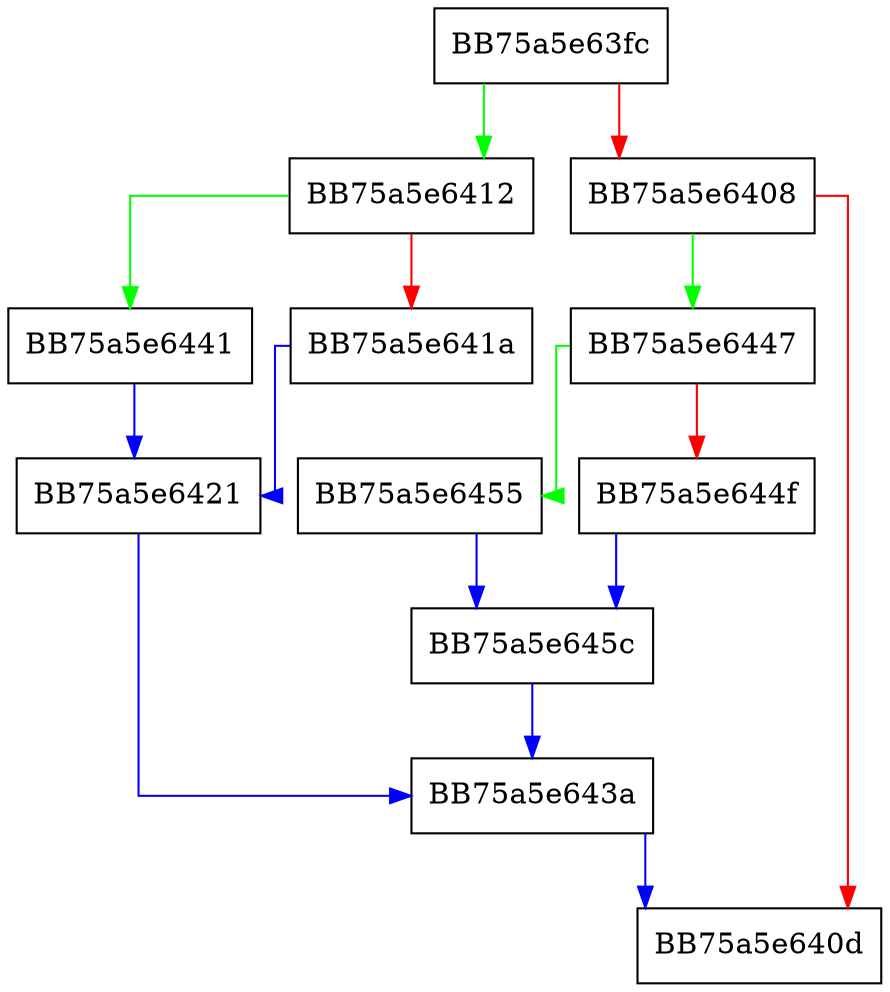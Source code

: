 digraph destroy {
  node [shape="box"];
  graph [splines=ortho];
  BB75a5e63fc -> BB75a5e6412 [color="green"];
  BB75a5e63fc -> BB75a5e6408 [color="red"];
  BB75a5e6408 -> BB75a5e6447 [color="green"];
  BB75a5e6408 -> BB75a5e640d [color="red"];
  BB75a5e6412 -> BB75a5e6441 [color="green"];
  BB75a5e6412 -> BB75a5e641a [color="red"];
  BB75a5e641a -> BB75a5e6421 [color="blue"];
  BB75a5e6421 -> BB75a5e643a [color="blue"];
  BB75a5e643a -> BB75a5e640d [color="blue"];
  BB75a5e6441 -> BB75a5e6421 [color="blue"];
  BB75a5e6447 -> BB75a5e6455 [color="green"];
  BB75a5e6447 -> BB75a5e644f [color="red"];
  BB75a5e644f -> BB75a5e645c [color="blue"];
  BB75a5e6455 -> BB75a5e645c [color="blue"];
  BB75a5e645c -> BB75a5e643a [color="blue"];
}